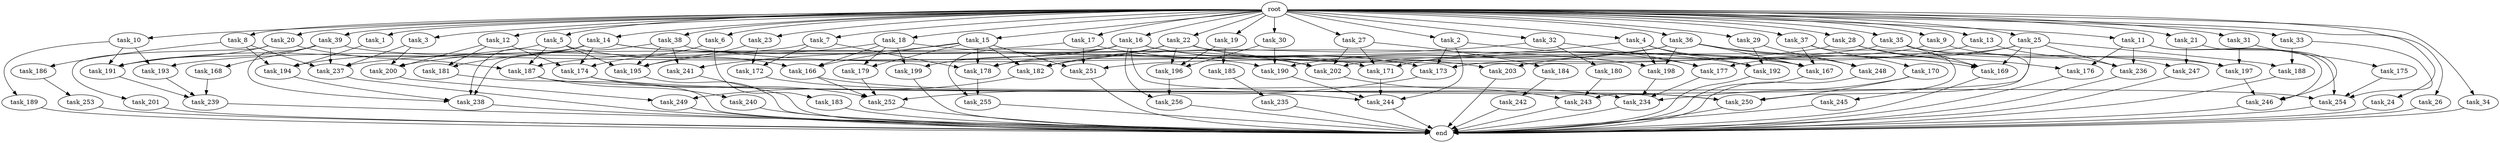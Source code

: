 digraph G {
  root [size="0.000000"];
  task_1 [size="1024.000000"];
  task_2 [size="1024.000000"];
  task_3 [size="1024.000000"];
  task_4 [size="1024.000000"];
  task_5 [size="1024.000000"];
  task_6 [size="1024.000000"];
  task_7 [size="1024.000000"];
  task_8 [size="1024.000000"];
  task_9 [size="1024.000000"];
  task_10 [size="1024.000000"];
  task_11 [size="1024.000000"];
  task_12 [size="1024.000000"];
  task_13 [size="1024.000000"];
  task_14 [size="1024.000000"];
  task_15 [size="1024.000000"];
  task_16 [size="1024.000000"];
  task_17 [size="1024.000000"];
  task_18 [size="1024.000000"];
  task_19 [size="1024.000000"];
  task_20 [size="1024.000000"];
  task_21 [size="1024.000000"];
  task_22 [size="1024.000000"];
  task_23 [size="1024.000000"];
  task_24 [size="1024.000000"];
  task_25 [size="1024.000000"];
  task_26 [size="1024.000000"];
  task_27 [size="1024.000000"];
  task_28 [size="1024.000000"];
  task_29 [size="1024.000000"];
  task_30 [size="1024.000000"];
  task_31 [size="1024.000000"];
  task_32 [size="1024.000000"];
  task_33 [size="1024.000000"];
  task_34 [size="1024.000000"];
  task_35 [size="1024.000000"];
  task_36 [size="1024.000000"];
  task_37 [size="1024.000000"];
  task_38 [size="1024.000000"];
  task_39 [size="1024.000000"];
  task_166 [size="944892805120.000000"];
  task_167 [size="1116691496960.000000"];
  task_168 [size="309237645312.000000"];
  task_169 [size="2147483648000.000000"];
  task_170 [size="214748364800.000000"];
  task_171 [size="1382979469312.000000"];
  task_172 [size="730144440320.000000"];
  task_173 [size="1108101562368.000000"];
  task_174 [size="1408749273088.000000"];
  task_175 [size="549755813888.000000"];
  task_176 [size="352187318272.000000"];
  task_177 [size="1151051235328.000000"];
  task_178 [size="1752346656768.000000"];
  task_179 [size="635655159808.000000"];
  task_180 [size="77309411328.000000"];
  task_181 [size="1099511627776.000000"];
  task_182 [size="1194000908288.000000"];
  task_183 [size="309237645312.000000"];
  task_184 [size="549755813888.000000"];
  task_185 [size="858993459200.000000"];
  task_186 [size="77309411328.000000"];
  task_187 [size="738734374912.000000"];
  task_188 [size="893353197568.000000"];
  task_189 [size="858993459200.000000"];
  task_190 [size="798863917056.000000"];
  task_191 [size="1692217114624.000000"];
  task_192 [size="1529008357376.000000"];
  task_193 [size="1554778161152.000000"];
  task_194 [size="1047972020224.000000"];
  task_195 [size="1382979469312.000000"];
  task_196 [size="1589137899520.000000"];
  task_197 [size="996432412672.000000"];
  task_198 [size="901943132160.000000"];
  task_199 [size="910533066752.000000"];
  task_200 [size="1520418422784.000000"];
  task_201 [size="214748364800.000000"];
  task_202 [size="1597727834112.000000"];
  task_203 [size="1245540515840.000000"];
  task_234 [size="644245094400.000000"];
  task_235 [size="137438953472.000000"];
  task_236 [size="1546188226560.000000"];
  task_237 [size="970662608896.000000"];
  task_238 [size="2104533975040.000000"];
  task_239 [size="1236950581248.000000"];
  task_240 [size="137438953472.000000"];
  task_241 [size="970662608896.000000"];
  task_242 [size="420906795008.000000"];
  task_243 [size="1151051235328.000000"];
  task_244 [size="1425929142272.000000"];
  task_245 [size="214748364800.000000"];
  task_246 [size="584115552256.000000"];
  task_247 [size="996432412672.000000"];
  task_248 [size="910533066752.000000"];
  task_249 [size="730144440320.000000"];
  task_250 [size="1769526525952.000000"];
  task_251 [size="1314259992576.000000"];
  task_252 [size="360777252864.000000"];
  task_253 [size="137438953472.000000"];
  task_254 [size="283467841536.000000"];
  task_255 [size="1391569403904.000000"];
  task_256 [size="1116691496960.000000"];
  end [size="0.000000"];

  root -> task_1 [size="1.000000"];
  root -> task_2 [size="1.000000"];
  root -> task_3 [size="1.000000"];
  root -> task_4 [size="1.000000"];
  root -> task_5 [size="1.000000"];
  root -> task_6 [size="1.000000"];
  root -> task_7 [size="1.000000"];
  root -> task_8 [size="1.000000"];
  root -> task_9 [size="1.000000"];
  root -> task_10 [size="1.000000"];
  root -> task_11 [size="1.000000"];
  root -> task_12 [size="1.000000"];
  root -> task_13 [size="1.000000"];
  root -> task_14 [size="1.000000"];
  root -> task_15 [size="1.000000"];
  root -> task_16 [size="1.000000"];
  root -> task_17 [size="1.000000"];
  root -> task_18 [size="1.000000"];
  root -> task_19 [size="1.000000"];
  root -> task_20 [size="1.000000"];
  root -> task_21 [size="1.000000"];
  root -> task_22 [size="1.000000"];
  root -> task_23 [size="1.000000"];
  root -> task_24 [size="1.000000"];
  root -> task_25 [size="1.000000"];
  root -> task_26 [size="1.000000"];
  root -> task_27 [size="1.000000"];
  root -> task_28 [size="1.000000"];
  root -> task_29 [size="1.000000"];
  root -> task_30 [size="1.000000"];
  root -> task_31 [size="1.000000"];
  root -> task_32 [size="1.000000"];
  root -> task_33 [size="1.000000"];
  root -> task_34 [size="1.000000"];
  root -> task_35 [size="1.000000"];
  root -> task_36 [size="1.000000"];
  root -> task_37 [size="1.000000"];
  root -> task_38 [size="1.000000"];
  root -> task_39 [size="1.000000"];
  task_1 -> task_194 [size="411041792.000000"];
  task_2 -> task_173 [size="209715200.000000"];
  task_2 -> task_177 [size="209715200.000000"];
  task_2 -> task_244 [size="209715200.000000"];
  task_3 -> task_200 [size="536870912.000000"];
  task_3 -> task_237 [size="536870912.000000"];
  task_4 -> task_167 [size="134217728.000000"];
  task_4 -> task_171 [size="134217728.000000"];
  task_4 -> task_192 [size="134217728.000000"];
  task_4 -> task_198 [size="134217728.000000"];
  task_5 -> task_166 [size="301989888.000000"];
  task_5 -> task_187 [size="301989888.000000"];
  task_5 -> task_191 [size="301989888.000000"];
  task_5 -> task_195 [size="301989888.000000"];
  task_6 -> task_174 [size="301989888.000000"];
  task_6 -> task_183 [size="301989888.000000"];
  task_7 -> task_172 [size="411041792.000000"];
  task_7 -> task_178 [size="411041792.000000"];
  task_7 -> task_200 [size="411041792.000000"];
  task_8 -> task_186 [size="75497472.000000"];
  task_8 -> task_194 [size="75497472.000000"];
  task_8 -> task_237 [size="75497472.000000"];
  task_9 -> task_197 [size="134217728.000000"];
  task_9 -> task_202 [size="134217728.000000"];
  task_10 -> task_189 [size="838860800.000000"];
  task_10 -> task_191 [size="838860800.000000"];
  task_10 -> task_193 [size="838860800.000000"];
  task_11 -> task_176 [size="134217728.000000"];
  task_11 -> task_236 [size="134217728.000000"];
  task_11 -> task_246 [size="134217728.000000"];
  task_11 -> task_254 [size="134217728.000000"];
  task_12 -> task_174 [size="536870912.000000"];
  task_12 -> task_181 [size="536870912.000000"];
  task_12 -> task_200 [size="536870912.000000"];
  task_13 -> task_203 [size="536870912.000000"];
  task_13 -> task_236 [size="536870912.000000"];
  task_14 -> task_174 [size="536870912.000000"];
  task_14 -> task_181 [size="536870912.000000"];
  task_14 -> task_190 [size="536870912.000000"];
  task_14 -> task_194 [size="536870912.000000"];
  task_14 -> task_198 [size="536870912.000000"];
  task_14 -> task_238 [size="536870912.000000"];
  task_15 -> task_166 [size="411041792.000000"];
  task_15 -> task_178 [size="411041792.000000"];
  task_15 -> task_179 [size="411041792.000000"];
  task_15 -> task_182 [size="411041792.000000"];
  task_15 -> task_241 [size="411041792.000000"];
  task_15 -> task_251 [size="411041792.000000"];
  task_16 -> task_171 [size="679477248.000000"];
  task_16 -> task_193 [size="679477248.000000"];
  task_16 -> task_199 [size="679477248.000000"];
  task_16 -> task_203 [size="679477248.000000"];
  task_16 -> task_250 [size="679477248.000000"];
  task_16 -> task_255 [size="679477248.000000"];
  task_16 -> task_256 [size="679477248.000000"];
  task_17 -> task_173 [size="33554432.000000"];
  task_17 -> task_237 [size="33554432.000000"];
  task_17 -> task_251 [size="33554432.000000"];
  task_18 -> task_166 [size="209715200.000000"];
  task_18 -> task_179 [size="209715200.000000"];
  task_18 -> task_195 [size="209715200.000000"];
  task_18 -> task_199 [size="209715200.000000"];
  task_18 -> task_202 [size="209715200.000000"];
  task_19 -> task_185 [size="838860800.000000"];
  task_19 -> task_196 [size="838860800.000000"];
  task_20 -> task_187 [size="209715200.000000"];
  task_20 -> task_191 [size="209715200.000000"];
  task_20 -> task_201 [size="209715200.000000"];
  task_21 -> task_246 [size="134217728.000000"];
  task_21 -> task_247 [size="134217728.000000"];
  task_22 -> task_178 [size="679477248.000000"];
  task_22 -> task_182 [size="679477248.000000"];
  task_22 -> task_192 [size="679477248.000000"];
  task_22 -> task_196 [size="679477248.000000"];
  task_22 -> task_202 [size="679477248.000000"];
  task_23 -> task_172 [size="301989888.000000"];
  task_23 -> task_195 [size="301989888.000000"];
  task_24 -> end [size="1.000000"];
  task_25 -> task_169 [size="838860800.000000"];
  task_25 -> task_173 [size="838860800.000000"];
  task_25 -> task_177 [size="838860800.000000"];
  task_25 -> task_188 [size="838860800.000000"];
  task_25 -> task_236 [size="838860800.000000"];
  task_25 -> task_243 [size="838860800.000000"];
  task_26 -> end [size="1.000000"];
  task_27 -> task_171 [size="536870912.000000"];
  task_27 -> task_184 [size="536870912.000000"];
  task_27 -> task_202 [size="536870912.000000"];
  task_28 -> task_169 [size="209715200.000000"];
  task_28 -> task_176 [size="209715200.000000"];
  task_28 -> task_187 [size="209715200.000000"];
  task_29 -> task_192 [size="679477248.000000"];
  task_29 -> task_248 [size="679477248.000000"];
  task_30 -> task_190 [size="33554432.000000"];
  task_30 -> task_196 [size="33554432.000000"];
  task_31 -> task_175 [size="536870912.000000"];
  task_31 -> task_197 [size="536870912.000000"];
  task_32 -> task_177 [size="75497472.000000"];
  task_32 -> task_180 [size="75497472.000000"];
  task_32 -> task_182 [size="75497472.000000"];
  task_33 -> task_188 [size="33554432.000000"];
  task_33 -> task_254 [size="33554432.000000"];
  task_34 -> end [size="1.000000"];
  task_35 -> task_169 [size="838860800.000000"];
  task_35 -> task_247 [size="838860800.000000"];
  task_35 -> task_250 [size="838860800.000000"];
  task_35 -> task_251 [size="838860800.000000"];
  task_36 -> task_167 [size="209715200.000000"];
  task_36 -> task_169 [size="209715200.000000"];
  task_36 -> task_178 [size="209715200.000000"];
  task_36 -> task_190 [size="209715200.000000"];
  task_36 -> task_198 [size="209715200.000000"];
  task_36 -> task_248 [size="209715200.000000"];
  task_37 -> task_167 [size="209715200.000000"];
  task_37 -> task_170 [size="209715200.000000"];
  task_37 -> task_245 [size="209715200.000000"];
  task_38 -> task_167 [size="536870912.000000"];
  task_38 -> task_195 [size="536870912.000000"];
  task_38 -> task_238 [size="536870912.000000"];
  task_38 -> task_241 [size="536870912.000000"];
  task_39 -> task_168 [size="301989888.000000"];
  task_39 -> task_191 [size="301989888.000000"];
  task_39 -> task_197 [size="301989888.000000"];
  task_39 -> task_237 [size="301989888.000000"];
  task_39 -> task_238 [size="301989888.000000"];
  task_166 -> task_234 [size="209715200.000000"];
  task_166 -> task_252 [size="209715200.000000"];
  task_167 -> end [size="1.000000"];
  task_168 -> task_239 [size="536870912.000000"];
  task_169 -> end [size="1.000000"];
  task_170 -> task_234 [size="75497472.000000"];
  task_170 -> task_250 [size="75497472.000000"];
  task_171 -> task_244 [size="209715200.000000"];
  task_172 -> task_244 [size="134217728.000000"];
  task_173 -> task_252 [size="33554432.000000"];
  task_174 -> task_252 [size="75497472.000000"];
  task_174 -> task_254 [size="75497472.000000"];
  task_175 -> task_254 [size="33554432.000000"];
  task_176 -> end [size="1.000000"];
  task_177 -> task_234 [size="134217728.000000"];
  task_178 -> task_255 [size="679477248.000000"];
  task_179 -> task_252 [size="33554432.000000"];
  task_180 -> task_243 [size="75497472.000000"];
  task_181 -> end [size="1.000000"];
  task_182 -> task_249 [size="679477248.000000"];
  task_183 -> end [size="1.000000"];
  task_184 -> task_242 [size="411041792.000000"];
  task_185 -> task_235 [size="134217728.000000"];
  task_186 -> task_253 [size="134217728.000000"];
  task_187 -> task_240 [size="134217728.000000"];
  task_187 -> task_250 [size="134217728.000000"];
  task_188 -> end [size="1.000000"];
  task_189 -> end [size="1.000000"];
  task_190 -> task_244 [size="838860800.000000"];
  task_191 -> task_239 [size="536870912.000000"];
  task_192 -> end [size="1.000000"];
  task_193 -> task_239 [size="134217728.000000"];
  task_194 -> task_238 [size="679477248.000000"];
  task_195 -> end [size="1.000000"];
  task_196 -> task_256 [size="411041792.000000"];
  task_197 -> task_246 [size="301989888.000000"];
  task_198 -> task_234 [size="209715200.000000"];
  task_199 -> end [size="1.000000"];
  task_200 -> task_249 [size="33554432.000000"];
  task_201 -> end [size="1.000000"];
  task_202 -> task_243 [size="209715200.000000"];
  task_203 -> end [size="1.000000"];
  task_234 -> end [size="1.000000"];
  task_235 -> end [size="1.000000"];
  task_236 -> end [size="1.000000"];
  task_237 -> end [size="1.000000"];
  task_238 -> end [size="1.000000"];
  task_239 -> end [size="1.000000"];
  task_240 -> end [size="1.000000"];
  task_241 -> end [size="1.000000"];
  task_242 -> end [size="1.000000"];
  task_243 -> end [size="1.000000"];
  task_244 -> end [size="1.000000"];
  task_245 -> end [size="1.000000"];
  task_246 -> end [size="1.000000"];
  task_247 -> end [size="1.000000"];
  task_248 -> end [size="1.000000"];
  task_249 -> end [size="1.000000"];
  task_250 -> end [size="1.000000"];
  task_251 -> end [size="1.000000"];
  task_252 -> end [size="1.000000"];
  task_253 -> end [size="1.000000"];
  task_254 -> end [size="1.000000"];
  task_255 -> end [size="1.000000"];
  task_256 -> end [size="1.000000"];
}
